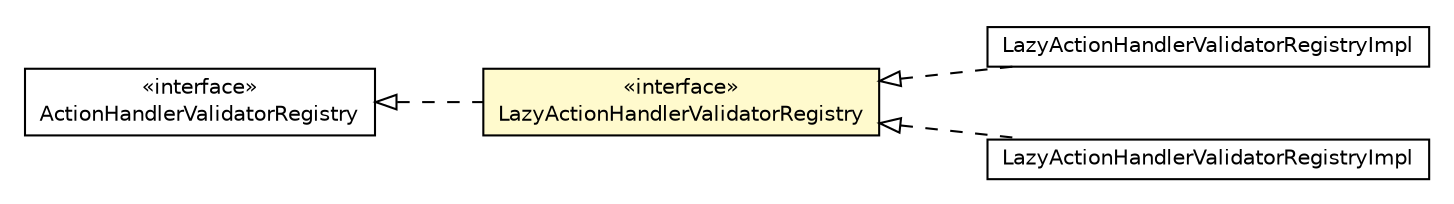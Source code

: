 #!/usr/local/bin/dot
#
# Class diagram 
# Generated by UMLGraph version R5_6-24-gf6e263 (http://www.umlgraph.org/)
#

digraph G {
	edge [fontname="Helvetica",fontsize=10,labelfontname="Helvetica",labelfontsize=10];
	node [fontname="Helvetica",fontsize=10,shape=plaintext];
	nodesep=0.25;
	ranksep=0.5;
	rankdir=LR;
	// com.gwtplatform.dispatch.server.actionhandlervalidator.LazyActionHandlerValidatorRegistry
	c220102 [label=<<table title="com.gwtplatform.dispatch.server.actionhandlervalidator.LazyActionHandlerValidatorRegistry" border="0" cellborder="1" cellspacing="0" cellpadding="2" port="p" bgcolor="lemonChiffon" href="./LazyActionHandlerValidatorRegistry.html">
		<tr><td><table border="0" cellspacing="0" cellpadding="1">
<tr><td align="center" balign="center"> &#171;interface&#187; </td></tr>
<tr><td align="center" balign="center"> LazyActionHandlerValidatorRegistry </td></tr>
		</table></td></tr>
		</table>>, URL="./LazyActionHandlerValidatorRegistry.html", fontname="Helvetica", fontcolor="black", fontsize=10.0];
	// com.gwtplatform.dispatch.server.actionhandlervalidator.ActionHandlerValidatorRegistry
	c220108 [label=<<table title="com.gwtplatform.dispatch.server.actionhandlervalidator.ActionHandlerValidatorRegistry" border="0" cellborder="1" cellspacing="0" cellpadding="2" port="p" href="./ActionHandlerValidatorRegistry.html">
		<tr><td><table border="0" cellspacing="0" cellpadding="1">
<tr><td align="center" balign="center"> &#171;interface&#187; </td></tr>
<tr><td align="center" balign="center"> ActionHandlerValidatorRegistry </td></tr>
		</table></td></tr>
		</table>>, URL="./ActionHandlerValidatorRegistry.html", fontname="Helvetica", fontcolor="black", fontsize=10.0];
	// com.gwtplatform.dispatch.server.guice.actionhandlervalidator.LazyActionHandlerValidatorRegistryImpl
	c220329 [label=<<table title="com.gwtplatform.dispatch.server.guice.actionhandlervalidator.LazyActionHandlerValidatorRegistryImpl" border="0" cellborder="1" cellspacing="0" cellpadding="2" port="p" href="../guice/actionhandlervalidator/LazyActionHandlerValidatorRegistryImpl.html">
		<tr><td><table border="0" cellspacing="0" cellpadding="1">
<tr><td align="center" balign="center"> LazyActionHandlerValidatorRegistryImpl </td></tr>
		</table></td></tr>
		</table>>, URL="../guice/actionhandlervalidator/LazyActionHandlerValidatorRegistryImpl.html", fontname="Helvetica", fontcolor="black", fontsize=10.0];
	// com.gwtplatform.dispatch.server.spring.actionhandlervalidator.LazyActionHandlerValidatorRegistryImpl
	c220349 [label=<<table title="com.gwtplatform.dispatch.server.spring.actionhandlervalidator.LazyActionHandlerValidatorRegistryImpl" border="0" cellborder="1" cellspacing="0" cellpadding="2" port="p" href="../spring/actionhandlervalidator/LazyActionHandlerValidatorRegistryImpl.html">
		<tr><td><table border="0" cellspacing="0" cellpadding="1">
<tr><td align="center" balign="center"> LazyActionHandlerValidatorRegistryImpl </td></tr>
		</table></td></tr>
		</table>>, URL="../spring/actionhandlervalidator/LazyActionHandlerValidatorRegistryImpl.html", fontname="Helvetica", fontcolor="black", fontsize=10.0];
	//com.gwtplatform.dispatch.server.actionhandlervalidator.LazyActionHandlerValidatorRegistry implements com.gwtplatform.dispatch.server.actionhandlervalidator.ActionHandlerValidatorRegistry
	c220108:p -> c220102:p [dir=back,arrowtail=empty,style=dashed];
	//com.gwtplatform.dispatch.server.guice.actionhandlervalidator.LazyActionHandlerValidatorRegistryImpl implements com.gwtplatform.dispatch.server.actionhandlervalidator.LazyActionHandlerValidatorRegistry
	c220102:p -> c220329:p [dir=back,arrowtail=empty,style=dashed];
	//com.gwtplatform.dispatch.server.spring.actionhandlervalidator.LazyActionHandlerValidatorRegistryImpl implements com.gwtplatform.dispatch.server.actionhandlervalidator.LazyActionHandlerValidatorRegistry
	c220102:p -> c220349:p [dir=back,arrowtail=empty,style=dashed];
}

